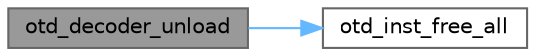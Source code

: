 digraph "otd_decoder_unload"
{
 // LATEX_PDF_SIZE
  bgcolor="transparent";
  edge [fontname=Helvetica,fontsize=10,labelfontname=Helvetica,labelfontsize=10];
  node [fontname=Helvetica,fontsize=10,shape=box,height=0.2,width=0.4];
  rankdir="LR";
  Node1 [id="Node000001",label="otd_decoder_unload",height=0.2,width=0.4,color="gray40", fillcolor="grey60", style="filled", fontcolor="black",tooltip="Unload the specified protocol decoder."];
  Node1 -> Node2 [id="edge1_Node000001_Node000002",color="steelblue1",style="solid",tooltip=" "];
  Node2 [id="Node000002",label="otd_inst_free_all",height=0.2,width=0.4,color="grey40", fillcolor="white", style="filled",URL="$a00085.html#ga5a5ccf21d80fa12706ba83cffa3de267",tooltip=" "];
}
